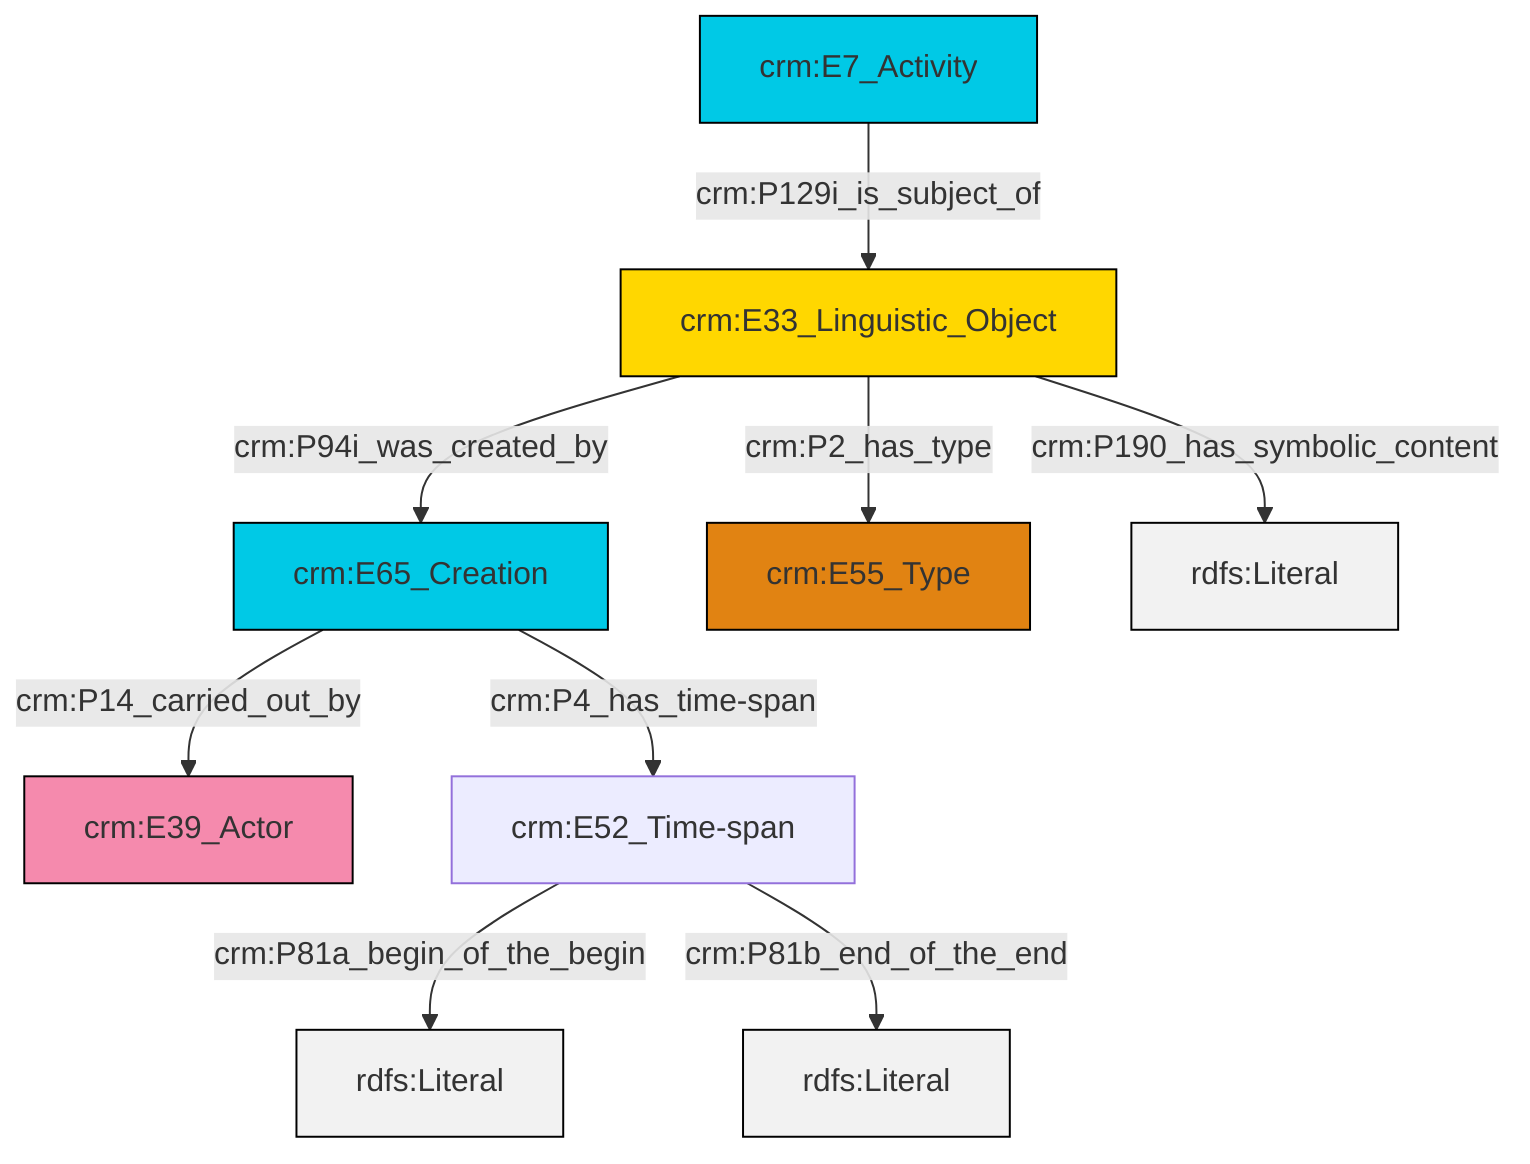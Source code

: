graph TD
classDef Literal fill:#f2f2f2,stroke:#000000;
classDef CRM_Entity fill:#FFFFFF,stroke:#000000;
classDef Temporal_Entity fill:#00C9E6, stroke:#000000;
classDef Type fill:#E18312, stroke:#000000;
classDef Time-Span fill:#2C9C91, stroke:#000000;
classDef Appellation fill:#FFEB7F, stroke:#000000;
classDef Place fill:#008836, stroke:#000000;
classDef Persistent_Item fill:#B266B2, stroke:#000000;
classDef Conceptual_Object fill:#FFD700, stroke:#000000;
classDef Physical_Thing fill:#D2B48C, stroke:#000000;
classDef Actor fill:#f58aad, stroke:#000000;
classDef PC_Classes fill:#4ce600, stroke:#000000;
classDef Multi fill:#cccccc,stroke:#000000;

0["crm:E65_Creation"]:::Temporal_Entity -->|crm:P14_carried_out_by| 1["crm:E39_Actor"]:::Actor
7["crm:E52_Time-span"]:::Default -->|crm:P81a_begin_of_the_begin| 8[rdfs:Literal]:::Literal
7["crm:E52_Time-span"]:::Default -->|crm:P81b_end_of_the_end| 9[rdfs:Literal]:::Literal
5["crm:E33_Linguistic_Object"]:::Conceptual_Object -->|crm:P2_has_type| 12["crm:E55_Type"]:::Type
5["crm:E33_Linguistic_Object"]:::Conceptual_Object -->|crm:P190_has_symbolic_content| 13[rdfs:Literal]:::Literal
0["crm:E65_Creation"]:::Temporal_Entity -->|crm:P4_has_time-span| 7["crm:E52_Time-span"]:::Default
5["crm:E33_Linguistic_Object"]:::Conceptual_Object -->|crm:P94i_was_created_by| 0["crm:E65_Creation"]:::Temporal_Entity
2["crm:E7_Activity"]:::Temporal_Entity -->|crm:P129i_is_subject_of| 5["crm:E33_Linguistic_Object"]:::Conceptual_Object